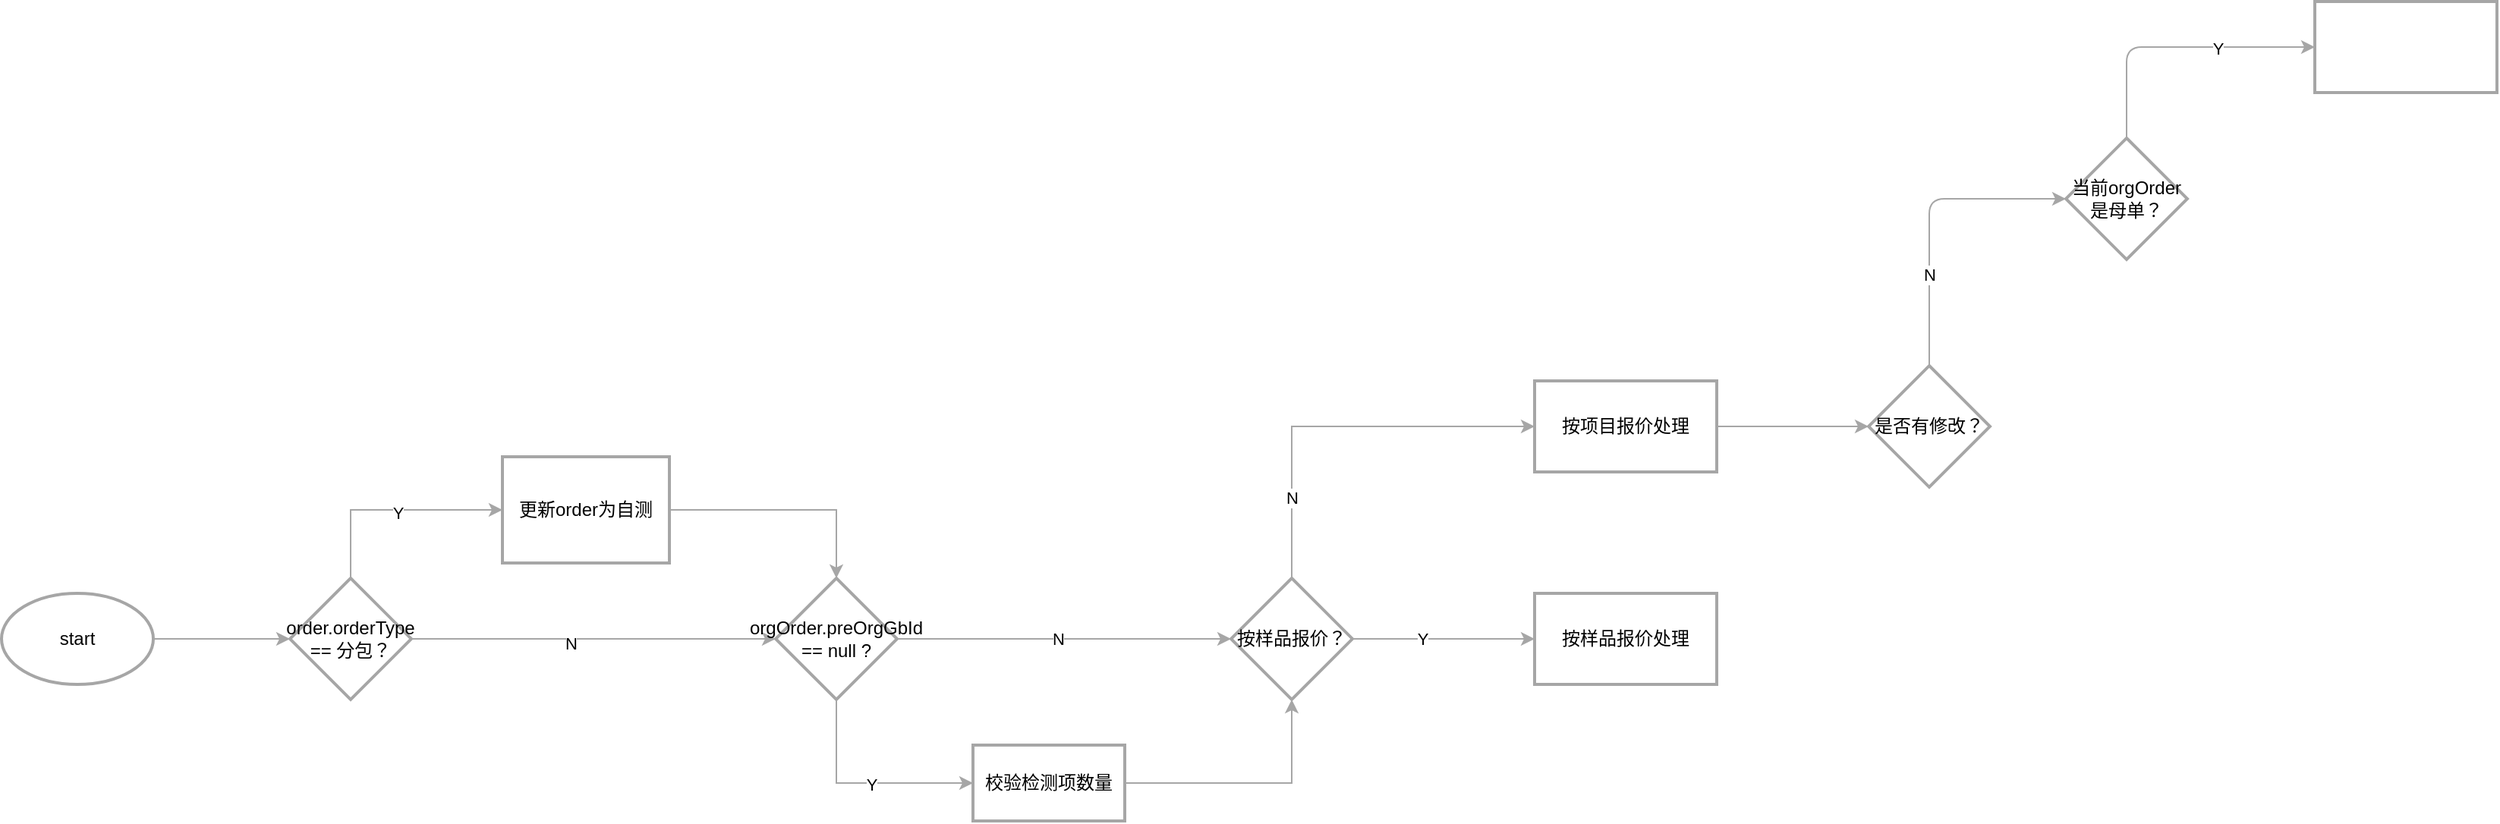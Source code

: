 <mxfile version="24.3.0" type="github">
  <diagram id="C5RBs43oDa-KdzZeNtuy" name="Page-1">
    <mxGraphModel dx="956" dy="492" grid="1" gridSize="10" guides="1" tooltips="1" connect="1" arrows="1" fold="1" page="1" pageScale="1" pageWidth="827" pageHeight="1169" math="0" shadow="0">
      <root>
        <mxCell id="WIyWlLk6GJQsqaUBKTNV-0" />
        <mxCell id="WIyWlLk6GJQsqaUBKTNV-1" parent="WIyWlLk6GJQsqaUBKTNV-0" />
        <mxCell id="XB9Kn2awOrxdd4ym_D75-2" value="" style="edgeStyle=orthogonalEdgeStyle;rounded=0;orthogonalLoop=1;jettySize=auto;html=1;strokeColor=#A6A6A6;" edge="1" parent="WIyWlLk6GJQsqaUBKTNV-1" source="XB9Kn2awOrxdd4ym_D75-0" target="XB9Kn2awOrxdd4ym_D75-1">
          <mxGeometry relative="1" as="geometry" />
        </mxCell>
        <mxCell id="XB9Kn2awOrxdd4ym_D75-0" value="start" style="strokeWidth=2;html=1;shape=mxgraph.flowchart.start_1;whiteSpace=wrap;rounded=0;strokeColor=#A6A6A6;" vertex="1" parent="WIyWlLk6GJQsqaUBKTNV-1">
          <mxGeometry x="10" y="450" width="100" height="60" as="geometry" />
        </mxCell>
        <mxCell id="XB9Kn2awOrxdd4ym_D75-4" value="" style="edgeStyle=orthogonalEdgeStyle;rounded=0;orthogonalLoop=1;jettySize=auto;html=1;entryX=0;entryY=0.5;entryDx=0;entryDy=0;exitX=0.5;exitY=0;exitDx=0;exitDy=0;strokeColor=#A6A6A6;" edge="1" parent="WIyWlLk6GJQsqaUBKTNV-1" source="XB9Kn2awOrxdd4ym_D75-1" target="XB9Kn2awOrxdd4ym_D75-20">
          <mxGeometry relative="1" as="geometry">
            <mxPoint x="330" y="390" as="targetPoint" />
          </mxGeometry>
        </mxCell>
        <mxCell id="XB9Kn2awOrxdd4ym_D75-11" value="Y" style="edgeLabel;html=1;align=center;verticalAlign=middle;resizable=0;points=[];rounded=0;strokeColor=#A6A6A6;" vertex="1" connectable="0" parent="XB9Kn2awOrxdd4ym_D75-4">
          <mxGeometry x="0.048" y="-2" relative="1" as="geometry">
            <mxPoint as="offset" />
          </mxGeometry>
        </mxCell>
        <mxCell id="XB9Kn2awOrxdd4ym_D75-9" value="" style="edgeStyle=orthogonalEdgeStyle;rounded=0;orthogonalLoop=1;jettySize=auto;html=1;strokeColor=#A6A6A6;" edge="1" parent="WIyWlLk6GJQsqaUBKTNV-1" source="XB9Kn2awOrxdd4ym_D75-1" target="XB9Kn2awOrxdd4ym_D75-8">
          <mxGeometry relative="1" as="geometry" />
        </mxCell>
        <mxCell id="XB9Kn2awOrxdd4ym_D75-12" value="N" style="edgeLabel;html=1;align=center;verticalAlign=middle;resizable=0;points=[];rounded=0;strokeColor=#A6A6A6;" vertex="1" connectable="0" parent="XB9Kn2awOrxdd4ym_D75-9">
          <mxGeometry x="-0.127" y="-3" relative="1" as="geometry">
            <mxPoint as="offset" />
          </mxGeometry>
        </mxCell>
        <mxCell id="XB9Kn2awOrxdd4ym_D75-1" value="order.orderType == 分包？" style="rhombus;whiteSpace=wrap;html=1;strokeWidth=2;rounded=0;labelBackgroundColor=none;fontStyle=0;strokeColor=#A6A6A6;" vertex="1" parent="WIyWlLk6GJQsqaUBKTNV-1">
          <mxGeometry x="200" y="440" width="80" height="80" as="geometry" />
        </mxCell>
        <mxCell id="XB9Kn2awOrxdd4ym_D75-10" style="edgeStyle=orthogonalEdgeStyle;rounded=0;orthogonalLoop=1;jettySize=auto;html=1;entryX=0.5;entryY=0;entryDx=0;entryDy=0;exitX=1;exitY=0.5;exitDx=0;exitDy=0;strokeColor=#A6A6A6;" edge="1" parent="WIyWlLk6GJQsqaUBKTNV-1" source="XB9Kn2awOrxdd4ym_D75-20" target="XB9Kn2awOrxdd4ym_D75-8">
          <mxGeometry relative="1" as="geometry">
            <mxPoint x="450.0" y="390.034" as="sourcePoint" />
          </mxGeometry>
        </mxCell>
        <mxCell id="XB9Kn2awOrxdd4ym_D75-22" style="edgeStyle=orthogonalEdgeStyle;orthogonalLoop=1;jettySize=auto;html=1;entryX=0;entryY=0.5;entryDx=0;entryDy=0;exitX=0.5;exitY=1;exitDx=0;exitDy=0;rounded=0;strokeColor=#A6A6A6;" edge="1" parent="WIyWlLk6GJQsqaUBKTNV-1" source="XB9Kn2awOrxdd4ym_D75-8" target="XB9Kn2awOrxdd4ym_D75-21">
          <mxGeometry relative="1" as="geometry" />
        </mxCell>
        <mxCell id="XB9Kn2awOrxdd4ym_D75-29" value="Y" style="edgeLabel;html=1;align=center;verticalAlign=middle;resizable=0;points=[];rounded=0;strokeColor=#A6A6A6;" vertex="1" connectable="0" parent="XB9Kn2awOrxdd4ym_D75-22">
          <mxGeometry x="0.072" y="-1" relative="1" as="geometry">
            <mxPoint as="offset" />
          </mxGeometry>
        </mxCell>
        <mxCell id="XB9Kn2awOrxdd4ym_D75-27" value="" style="edgeStyle=orthogonalEdgeStyle;orthogonalLoop=1;jettySize=auto;html=1;rounded=0;strokeColor=#A6A6A6;" edge="1" parent="WIyWlLk6GJQsqaUBKTNV-1" source="XB9Kn2awOrxdd4ym_D75-8" target="XB9Kn2awOrxdd4ym_D75-26">
          <mxGeometry relative="1" as="geometry" />
        </mxCell>
        <mxCell id="XB9Kn2awOrxdd4ym_D75-30" value="N" style="edgeLabel;html=1;align=center;verticalAlign=middle;resizable=0;points=[];rounded=0;strokeColor=#A6A6A6;" vertex="1" connectable="0" parent="XB9Kn2awOrxdd4ym_D75-27">
          <mxGeometry x="-0.035" relative="1" as="geometry">
            <mxPoint as="offset" />
          </mxGeometry>
        </mxCell>
        <mxCell id="XB9Kn2awOrxdd4ym_D75-8" value="orgOrder.preOrgGbId == null ?" style="rhombus;whiteSpace=wrap;html=1;strokeWidth=2;rounded=0;strokeColor=#A6A6A6;" vertex="1" parent="WIyWlLk6GJQsqaUBKTNV-1">
          <mxGeometry x="520" y="440" width="80" height="80" as="geometry" />
        </mxCell>
        <mxCell id="XB9Kn2awOrxdd4ym_D75-20" value="更新order为自测" style="rounded=0;whiteSpace=wrap;html=1;absoluteArcSize=1;arcSize=14;strokeWidth=2;strokeColor=#A6A6A6;" vertex="1" parent="WIyWlLk6GJQsqaUBKTNV-1">
          <mxGeometry x="340" y="360" width="110" height="70" as="geometry" />
        </mxCell>
        <mxCell id="XB9Kn2awOrxdd4ym_D75-28" style="edgeStyle=orthogonalEdgeStyle;orthogonalLoop=1;jettySize=auto;html=1;entryX=0.5;entryY=1;entryDx=0;entryDy=0;rounded=0;curved=0;strokeColor=#A6A6A6;" edge="1" parent="WIyWlLk6GJQsqaUBKTNV-1" source="XB9Kn2awOrxdd4ym_D75-21" target="XB9Kn2awOrxdd4ym_D75-26">
          <mxGeometry relative="1" as="geometry" />
        </mxCell>
        <mxCell id="XB9Kn2awOrxdd4ym_D75-21" value="校验检测项数量" style="rounded=0;whiteSpace=wrap;html=1;absoluteArcSize=1;arcSize=14;strokeWidth=2;strokeColor=#A6A6A6;" vertex="1" parent="WIyWlLk6GJQsqaUBKTNV-1">
          <mxGeometry x="650" y="550" width="100" height="50" as="geometry" />
        </mxCell>
        <mxCell id="XB9Kn2awOrxdd4ym_D75-32" value="" style="edgeStyle=orthogonalEdgeStyle;orthogonalLoop=1;jettySize=auto;html=1;entryX=0;entryY=0.5;entryDx=0;entryDy=0;exitX=0.5;exitY=0;exitDx=0;exitDy=0;rounded=0;curved=0;strokeColor=#A6A6A6;" edge="1" parent="WIyWlLk6GJQsqaUBKTNV-1" source="XB9Kn2awOrxdd4ym_D75-26" target="XB9Kn2awOrxdd4ym_D75-31">
          <mxGeometry relative="1" as="geometry" />
        </mxCell>
        <mxCell id="XB9Kn2awOrxdd4ym_D75-38" value="N" style="edgeLabel;html=1;align=center;verticalAlign=middle;resizable=0;points=[];strokeColor=#A6A6A6;" vertex="1" connectable="0" parent="XB9Kn2awOrxdd4ym_D75-32">
          <mxGeometry x="-0.591" relative="1" as="geometry">
            <mxPoint as="offset" />
          </mxGeometry>
        </mxCell>
        <mxCell id="XB9Kn2awOrxdd4ym_D75-36" value="" style="edgeStyle=orthogonalEdgeStyle;orthogonalLoop=1;jettySize=auto;html=1;strokeColor=#A6A6A6;" edge="1" parent="WIyWlLk6GJQsqaUBKTNV-1" source="XB9Kn2awOrxdd4ym_D75-26" target="XB9Kn2awOrxdd4ym_D75-35">
          <mxGeometry relative="1" as="geometry" />
        </mxCell>
        <mxCell id="XB9Kn2awOrxdd4ym_D75-37" value="Y" style="edgeLabel;html=1;align=center;verticalAlign=middle;resizable=0;points=[];strokeColor=#A6A6A6;" vertex="1" connectable="0" parent="XB9Kn2awOrxdd4ym_D75-36">
          <mxGeometry x="-0.233" relative="1" as="geometry">
            <mxPoint as="offset" />
          </mxGeometry>
        </mxCell>
        <mxCell id="XB9Kn2awOrxdd4ym_D75-26" value="按样品报价？" style="rhombus;whiteSpace=wrap;html=1;strokeWidth=2;rounded=0;strokeColor=#A6A6A6;" vertex="1" parent="WIyWlLk6GJQsqaUBKTNV-1">
          <mxGeometry x="820" y="440" width="80" height="80" as="geometry" />
        </mxCell>
        <mxCell id="XB9Kn2awOrxdd4ym_D75-40" value="" style="edgeStyle=orthogonalEdgeStyle;orthogonalLoop=1;jettySize=auto;html=1;strokeColor=#A6A6A6;" edge="1" parent="WIyWlLk6GJQsqaUBKTNV-1" source="XB9Kn2awOrxdd4ym_D75-31" target="XB9Kn2awOrxdd4ym_D75-39">
          <mxGeometry relative="1" as="geometry" />
        </mxCell>
        <mxCell id="XB9Kn2awOrxdd4ym_D75-31" value="按项目报价处理" style="whiteSpace=wrap;html=1;strokeWidth=2;rounded=0;strokeColor=#A6A6A6;" vertex="1" parent="WIyWlLk6GJQsqaUBKTNV-1">
          <mxGeometry x="1020" y="310" width="120" height="60" as="geometry" />
        </mxCell>
        <mxCell id="XB9Kn2awOrxdd4ym_D75-35" value="按样品报价处理" style="whiteSpace=wrap;html=1;strokeWidth=2;rounded=0;strokeColor=#A6A6A6;" vertex="1" parent="WIyWlLk6GJQsqaUBKTNV-1">
          <mxGeometry x="1020" y="450" width="120" height="60" as="geometry" />
        </mxCell>
        <mxCell id="XB9Kn2awOrxdd4ym_D75-44" value="" style="edgeStyle=orthogonalEdgeStyle;orthogonalLoop=1;jettySize=auto;html=1;entryX=0;entryY=0.5;entryDx=0;entryDy=0;exitX=0.5;exitY=0;exitDx=0;exitDy=0;strokeColor=#A6A6A6;" edge="1" parent="WIyWlLk6GJQsqaUBKTNV-1" source="XB9Kn2awOrxdd4ym_D75-39" target="XB9Kn2awOrxdd4ym_D75-43">
          <mxGeometry relative="1" as="geometry" />
        </mxCell>
        <mxCell id="XB9Kn2awOrxdd4ym_D75-45" value="N" style="edgeLabel;html=1;align=center;verticalAlign=middle;resizable=0;points=[];strokeColor=#A6A6A6;" vertex="1" connectable="0" parent="XB9Kn2awOrxdd4ym_D75-44">
          <mxGeometry x="0.001" relative="1" as="geometry">
            <mxPoint y="40" as="offset" />
          </mxGeometry>
        </mxCell>
        <mxCell id="XB9Kn2awOrxdd4ym_D75-39" value="是否有修改？" style="rhombus;whiteSpace=wrap;html=1;strokeWidth=2;rounded=0;strokeColor=#A6A6A6;" vertex="1" parent="WIyWlLk6GJQsqaUBKTNV-1">
          <mxGeometry x="1240" y="300" width="80" height="80" as="geometry" />
        </mxCell>
        <mxCell id="XB9Kn2awOrxdd4ym_D75-49" value="" style="edgeStyle=orthogonalEdgeStyle;orthogonalLoop=1;jettySize=auto;html=1;entryX=0;entryY=0.5;entryDx=0;entryDy=0;exitX=0.5;exitY=0;exitDx=0;exitDy=0;strokeColor=#A6A6A6;" edge="1" parent="WIyWlLk6GJQsqaUBKTNV-1" source="XB9Kn2awOrxdd4ym_D75-43" target="XB9Kn2awOrxdd4ym_D75-48">
          <mxGeometry relative="1" as="geometry" />
        </mxCell>
        <mxCell id="XB9Kn2awOrxdd4ym_D75-50" value="Y" style="edgeLabel;html=1;align=center;verticalAlign=middle;resizable=0;points=[];" vertex="1" connectable="0" parent="XB9Kn2awOrxdd4ym_D75-49">
          <mxGeometry x="0.297" y="-1" relative="1" as="geometry">
            <mxPoint as="offset" />
          </mxGeometry>
        </mxCell>
        <mxCell id="XB9Kn2awOrxdd4ym_D75-43" value="当前orgOrder是母单？" style="rhombus;whiteSpace=wrap;html=1;strokeWidth=2;rounded=0;strokeColor=#A6A6A6;" vertex="1" parent="WIyWlLk6GJQsqaUBKTNV-1">
          <mxGeometry x="1370" y="150" width="80" height="80" as="geometry" />
        </mxCell>
        <mxCell id="XB9Kn2awOrxdd4ym_D75-48" value="" style="whiteSpace=wrap;html=1;strokeWidth=2;rounded=0;strokeColor=#A6A6A6;" vertex="1" parent="WIyWlLk6GJQsqaUBKTNV-1">
          <mxGeometry x="1534" y="60" width="120" height="60" as="geometry" />
        </mxCell>
      </root>
    </mxGraphModel>
  </diagram>
</mxfile>
